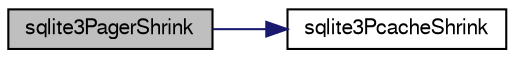 digraph "sqlite3PagerShrink"
{
  edge [fontname="FreeSans",fontsize="10",labelfontname="FreeSans",labelfontsize="10"];
  node [fontname="FreeSans",fontsize="10",shape=record];
  rankdir="LR";
  Node640375 [label="sqlite3PagerShrink",height=0.2,width=0.4,color="black", fillcolor="grey75", style="filled", fontcolor="black"];
  Node640375 -> Node640376 [color="midnightblue",fontsize="10",style="solid",fontname="FreeSans"];
  Node640376 [label="sqlite3PcacheShrink",height=0.2,width=0.4,color="black", fillcolor="white", style="filled",URL="$sqlite3_8c.html#a7df3d08b937a4d2e1e59f5233ec11465"];
}
